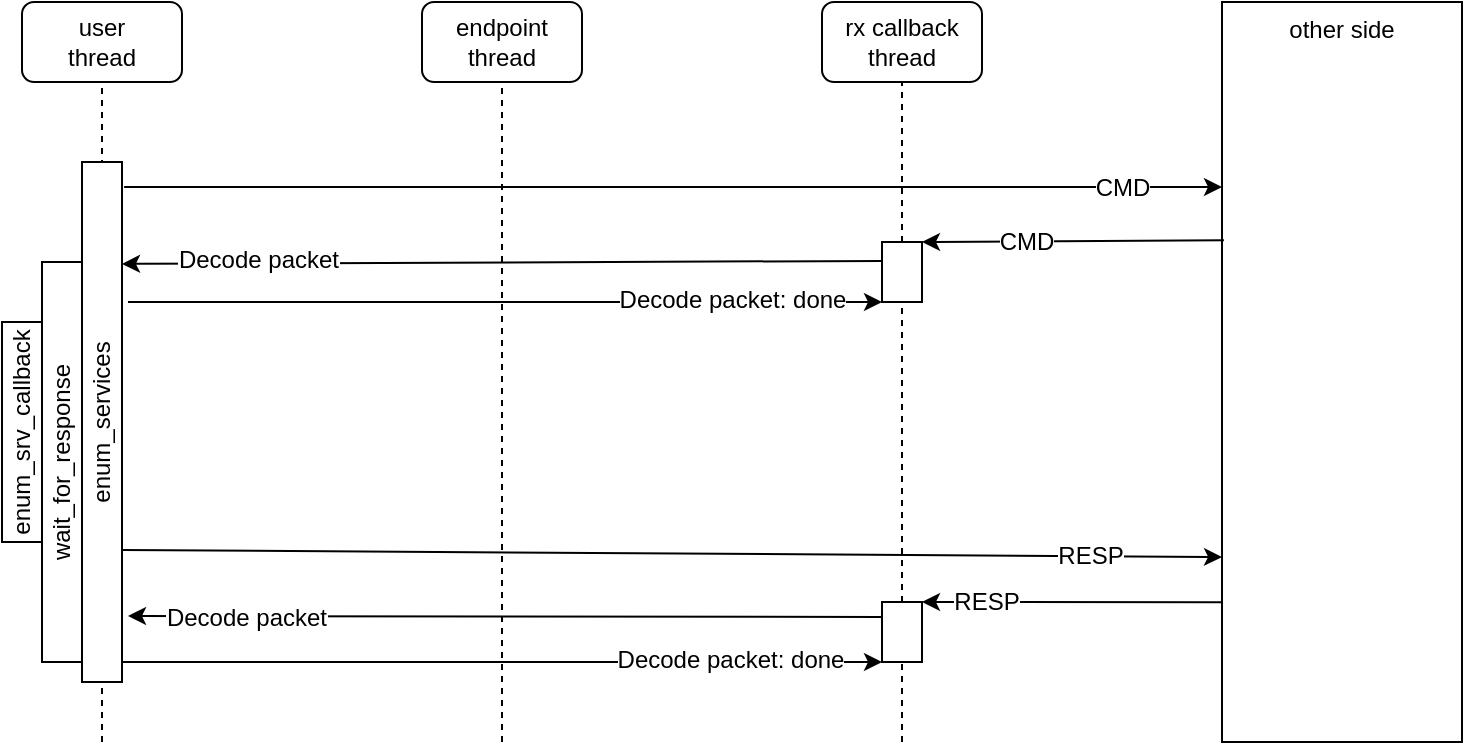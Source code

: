 <mxfile version="12.7.9" type="github">
  <diagram id="ulW0Gz54ExWefjZa-9D8" name="Page-1">
    <mxGraphModel dx="1408" dy="830" grid="1" gridSize="10" guides="1" tooltips="1" connect="1" arrows="1" fold="1" page="1" pageScale="1" pageWidth="850" pageHeight="1100" math="0" shadow="0">
      <root>
        <mxCell id="0" />
        <mxCell id="1" parent="0" />
        <mxCell id="DvGXlXdWSHWq5JRsTQQL-1" value="user&lt;br&gt;thread" style="rounded=1;whiteSpace=wrap;html=1;" parent="1" vertex="1">
          <mxGeometry x="40" y="40" width="80" height="40" as="geometry" />
        </mxCell>
        <mxCell id="DvGXlXdWSHWq5JRsTQQL-2" value="endpoint&lt;br&gt;thread" style="rounded=1;whiteSpace=wrap;html=1;" parent="1" vertex="1">
          <mxGeometry x="240" y="40" width="80" height="40" as="geometry" />
        </mxCell>
        <mxCell id="DvGXlXdWSHWq5JRsTQQL-3" value="rx callback&lt;br&gt;thread" style="rounded=1;whiteSpace=wrap;html=1;" parent="1" vertex="1">
          <mxGeometry x="440" y="40" width="80" height="40" as="geometry" />
        </mxCell>
        <mxCell id="P0ezHs_T6xMvE53R28wk-7" style="edgeStyle=none;rounded=0;orthogonalLoop=1;jettySize=auto;html=1;entryX=1;entryY=0;entryDx=0;entryDy=0;exitX=0;exitY=0.811;exitDx=0;exitDy=0;exitPerimeter=0;" edge="1" parent="1" source="DvGXlXdWSHWq5JRsTQQL-4" target="P0ezHs_T6xMvE53R28wk-3">
          <mxGeometry relative="1" as="geometry" />
        </mxCell>
        <mxCell id="P0ezHs_T6xMvE53R28wk-8" value="RESP" style="text;html=1;align=center;verticalAlign=middle;resizable=0;points=[];labelBackgroundColor=#ffffff;" vertex="1" connectable="0" parent="P0ezHs_T6xMvE53R28wk-7">
          <mxGeometry x="0.572" relative="1" as="geometry">
            <mxPoint as="offset" />
          </mxGeometry>
        </mxCell>
        <mxCell id="DvGXlXdWSHWq5JRsTQQL-4" value="other side" style="rounded=0;whiteSpace=wrap;html=1;verticalAlign=top;" parent="1" vertex="1">
          <mxGeometry x="640" y="40" width="120" height="370" as="geometry" />
        </mxCell>
        <mxCell id="DvGXlXdWSHWq5JRsTQQL-5" value="" style="endArrow=none;dashed=1;html=1;entryX=0.5;entryY=1;entryDx=0;entryDy=0;" parent="1" target="DvGXlXdWSHWq5JRsTQQL-1" edge="1">
          <mxGeometry width="50" height="50" relative="1" as="geometry">
            <mxPoint x="80" y="410" as="sourcePoint" />
            <mxPoint x="440" y="200" as="targetPoint" />
          </mxGeometry>
        </mxCell>
        <mxCell id="DvGXlXdWSHWq5JRsTQQL-7" value="" style="endArrow=none;dashed=1;html=1;entryX=0.5;entryY=1;entryDx=0;entryDy=0;" parent="1" target="DvGXlXdWSHWq5JRsTQQL-2" edge="1">
          <mxGeometry width="50" height="50" relative="1" as="geometry">
            <mxPoint x="280" y="410" as="sourcePoint" />
            <mxPoint x="540" y="180" as="targetPoint" />
          </mxGeometry>
        </mxCell>
        <mxCell id="DvGXlXdWSHWq5JRsTQQL-8" value="" style="endArrow=none;dashed=1;html=1;entryX=0.5;entryY=1;entryDx=0;entryDy=0;" parent="1" source="DvGXlXdWSHWq5JRsTQQL-14" target="DvGXlXdWSHWq5JRsTQQL-3" edge="1">
          <mxGeometry width="50" height="50" relative="1" as="geometry">
            <mxPoint x="479.66" y="804.138" as="sourcePoint" />
            <mxPoint x="480" y="120" as="targetPoint" />
          </mxGeometry>
        </mxCell>
        <mxCell id="P0ezHs_T6xMvE53R28wk-4" style="rounded=0;orthogonalLoop=1;jettySize=auto;html=1;entryX=0;entryY=0.75;entryDx=0;entryDy=0;" edge="1" parent="1" target="DvGXlXdWSHWq5JRsTQQL-4">
          <mxGeometry relative="1" as="geometry">
            <mxPoint x="640" y="314" as="targetPoint" />
            <mxPoint x="90" y="314" as="sourcePoint" />
          </mxGeometry>
        </mxCell>
        <mxCell id="P0ezHs_T6xMvE53R28wk-5" value="RESP" style="text;html=1;align=center;verticalAlign=middle;resizable=0;points=[];labelBackgroundColor=#ffffff;" vertex="1" connectable="0" parent="P0ezHs_T6xMvE53R28wk-4">
          <mxGeometry x="0.759" relative="1" as="geometry">
            <mxPoint as="offset" />
          </mxGeometry>
        </mxCell>
        <mxCell id="DvGXlXdWSHWq5JRsTQQL-9" value="enum_services" style="rounded=0;whiteSpace=wrap;html=1;horizontal=0;" parent="1" vertex="1">
          <mxGeometry x="70" y="120" width="20" height="260" as="geometry" />
        </mxCell>
        <mxCell id="DvGXlXdWSHWq5JRsTQQL-10" value="" style="endArrow=classic;html=1;exitX=1.053;exitY=0.048;exitDx=0;exitDy=0;exitPerimeter=0;entryX=0;entryY=0.25;entryDx=0;entryDy=0;" parent="1" source="DvGXlXdWSHWq5JRsTQQL-9" target="DvGXlXdWSHWq5JRsTQQL-4" edge="1">
          <mxGeometry width="50" height="50" relative="1" as="geometry">
            <mxPoint x="390" y="240" as="sourcePoint" />
            <mxPoint x="580" y="135" as="targetPoint" />
          </mxGeometry>
        </mxCell>
        <mxCell id="DvGXlXdWSHWq5JRsTQQL-12" value="CMD" style="text;html=1;align=center;verticalAlign=middle;resizable=0;points=[];labelBackgroundColor=#ffffff;" parent="DvGXlXdWSHWq5JRsTQQL-10" vertex="1" connectable="0">
          <mxGeometry x="0.955" relative="1" as="geometry">
            <mxPoint x="-37.61" as="offset" />
          </mxGeometry>
        </mxCell>
        <mxCell id="DvGXlXdWSHWq5JRsTQQL-13" value="" style="endArrow=classic;html=1;entryX=1;entryY=0;entryDx=0;entryDy=0;exitX=0.008;exitY=0.322;exitDx=0;exitDy=0;exitPerimeter=0;" parent="1" source="DvGXlXdWSHWq5JRsTQQL-4" target="DvGXlXdWSHWq5JRsTQQL-14" edge="1">
          <mxGeometry width="50" height="50" relative="1" as="geometry">
            <mxPoint x="638" y="98" as="sourcePoint" />
            <mxPoint x="610" y="170" as="targetPoint" />
          </mxGeometry>
        </mxCell>
        <mxCell id="DvGXlXdWSHWq5JRsTQQL-16" value="CMD" style="text;html=1;align=center;verticalAlign=middle;resizable=0;points=[];labelBackgroundColor=#ffffff;" parent="DvGXlXdWSHWq5JRsTQQL-13" vertex="1" connectable="0">
          <mxGeometry x="-0.31" y="2" relative="1" as="geometry">
            <mxPoint x="-46.92" y="-2.05" as="offset" />
          </mxGeometry>
        </mxCell>
        <mxCell id="DvGXlXdWSHWq5JRsTQQL-14" value="" style="rounded=0;whiteSpace=wrap;html=1;" parent="1" vertex="1">
          <mxGeometry x="470" y="160" width="20" height="30" as="geometry" />
        </mxCell>
        <mxCell id="DvGXlXdWSHWq5JRsTQQL-15" value="" style="endArrow=none;dashed=1;html=1;entryX=0.5;entryY=1;entryDx=0;entryDy=0;" parent="1" target="DvGXlXdWSHWq5JRsTQQL-14" edge="1" source="P0ezHs_T6xMvE53R28wk-3">
          <mxGeometry width="50" height="50" relative="1" as="geometry">
            <mxPoint x="479.66" y="804.138" as="sourcePoint" />
            <mxPoint x="480" y="80" as="targetPoint" />
          </mxGeometry>
        </mxCell>
        <mxCell id="DvGXlXdWSHWq5JRsTQQL-19" value="" style="endArrow=classic;html=1;exitX=-0.003;exitY=0.315;exitDx=0;exitDy=0;exitPerimeter=0;entryX=1;entryY=0.196;entryDx=0;entryDy=0;entryPerimeter=0;" parent="1" source="DvGXlXdWSHWq5JRsTQQL-14" target="DvGXlXdWSHWq5JRsTQQL-9" edge="1">
          <mxGeometry width="50" height="50" relative="1" as="geometry">
            <mxPoint x="430" y="170" as="sourcePoint" />
            <mxPoint x="220" y="169" as="targetPoint" />
          </mxGeometry>
        </mxCell>
        <mxCell id="DvGXlXdWSHWq5JRsTQQL-20" value="Decode packet" style="text;html=1;align=center;verticalAlign=middle;resizable=0;points=[];labelBackgroundColor=#ffffff;" parent="DvGXlXdWSHWq5JRsTQQL-19" vertex="1" connectable="0">
          <mxGeometry x="0.645" y="-2" relative="1" as="geometry">
            <mxPoint as="offset" />
          </mxGeometry>
        </mxCell>
        <mxCell id="DvGXlXdWSHWq5JRsTQQL-21" value="wait_for_response" style="rounded=0;whiteSpace=wrap;html=1;horizontal=0;" parent="1" vertex="1">
          <mxGeometry x="50" y="170" width="20" height="200" as="geometry" />
        </mxCell>
        <mxCell id="DvGXlXdWSHWq5JRsTQQL-22" value="" style="endArrow=classic;html=1;entryX=0;entryY=1;entryDx=0;entryDy=0;" parent="1" target="DvGXlXdWSHWq5JRsTQQL-14" edge="1">
          <mxGeometry width="50" height="50" relative="1" as="geometry">
            <mxPoint x="93" y="190" as="sourcePoint" />
            <mxPoint x="469" y="480" as="targetPoint" />
          </mxGeometry>
        </mxCell>
        <mxCell id="DvGXlXdWSHWq5JRsTQQL-23" value="Decode packet: done" style="text;html=1;align=center;verticalAlign=middle;resizable=0;points=[];labelBackgroundColor=#ffffff;" parent="DvGXlXdWSHWq5JRsTQQL-22" vertex="1" connectable="0">
          <mxGeometry x="0.601" y="1" relative="1" as="geometry">
            <mxPoint as="offset" />
          </mxGeometry>
        </mxCell>
        <mxCell id="DvGXlXdWSHWq5JRsTQQL-26" value="enum_srv_callback" style="rounded=0;whiteSpace=wrap;html=1;horizontal=0;" parent="1" vertex="1">
          <mxGeometry x="30" y="200" width="20" height="110" as="geometry" />
        </mxCell>
        <mxCell id="P0ezHs_T6xMvE53R28wk-9" style="edgeStyle=none;rounded=0;orthogonalLoop=1;jettySize=auto;html=1;exitX=0;exitY=0.25;exitDx=0;exitDy=0;entryX=1.15;entryY=0.873;entryDx=0;entryDy=0;entryPerimeter=0;" edge="1" parent="1" source="P0ezHs_T6xMvE53R28wk-3" target="DvGXlXdWSHWq5JRsTQQL-9">
          <mxGeometry relative="1" as="geometry">
            <mxPoint x="280" y="260" as="targetPoint" />
            <mxPoint x="470" y="347.013" as="sourcePoint" />
          </mxGeometry>
        </mxCell>
        <mxCell id="P0ezHs_T6xMvE53R28wk-10" value="Decode packet" style="text;html=1;align=center;verticalAlign=middle;resizable=0;points=[];labelBackgroundColor=#ffffff;" vertex="1" connectable="0" parent="P0ezHs_T6xMvE53R28wk-9">
          <mxGeometry x="0.815" y="1" relative="1" as="geometry">
            <mxPoint x="24.14" as="offset" />
          </mxGeometry>
        </mxCell>
        <mxCell id="P0ezHs_T6xMvE53R28wk-3" value="" style="rounded=0;whiteSpace=wrap;html=1;" vertex="1" parent="1">
          <mxGeometry x="470" y="340" width="20" height="30" as="geometry" />
        </mxCell>
        <mxCell id="P0ezHs_T6xMvE53R28wk-6" value="" style="endArrow=none;dashed=1;html=1;entryX=0.5;entryY=1;entryDx=0;entryDy=0;" edge="1" parent="1" target="P0ezHs_T6xMvE53R28wk-3">
          <mxGeometry width="50" height="50" relative="1" as="geometry">
            <mxPoint x="480" y="410" as="sourcePoint" />
            <mxPoint x="480" y="190.0" as="targetPoint" />
          </mxGeometry>
        </mxCell>
        <mxCell id="P0ezHs_T6xMvE53R28wk-11" value="" style="endArrow=classic;html=1;entryX=0;entryY=1;entryDx=0;entryDy=0;" edge="1" parent="1" target="P0ezHs_T6xMvE53R28wk-3">
          <mxGeometry width="50" height="50" relative="1" as="geometry">
            <mxPoint x="90" y="370" as="sourcePoint" />
            <mxPoint x="469.96" y="370.0" as="targetPoint" />
          </mxGeometry>
        </mxCell>
        <mxCell id="P0ezHs_T6xMvE53R28wk-12" value="Decode packet: done" style="text;html=1;align=center;verticalAlign=middle;resizable=0;points=[];labelBackgroundColor=#ffffff;" vertex="1" connectable="0" parent="P0ezHs_T6xMvE53R28wk-11">
          <mxGeometry x="0.601" y="1" relative="1" as="geometry">
            <mxPoint as="offset" />
          </mxGeometry>
        </mxCell>
      </root>
    </mxGraphModel>
  </diagram>
</mxfile>
